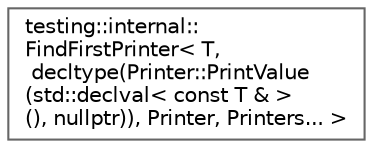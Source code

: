 digraph "Graphical Class Hierarchy"
{
 // LATEX_PDF_SIZE
  bgcolor="transparent";
  edge [fontname=Helvetica,fontsize=10,labelfontname=Helvetica,labelfontsize=10];
  node [fontname=Helvetica,fontsize=10,shape=box,height=0.2,width=0.4];
  rankdir="LR";
  Node0 [id="Node000000",label="testing::internal::\lFindFirstPrinter\< T,\l decltype(Printer::PrintValue\l(std::declval\< const T & \>\l(), nullptr)), Printer, Printers... \>",height=0.2,width=0.4,color="grey40", fillcolor="white", style="filled",URL="$structtesting_1_1internal_1_1FindFirstPrinter_3_01T_00_01decltype_07Printer_1_1PrintValue_07std_17231b6251638573aa4521359a6075f3.html",tooltip=" "];
}
